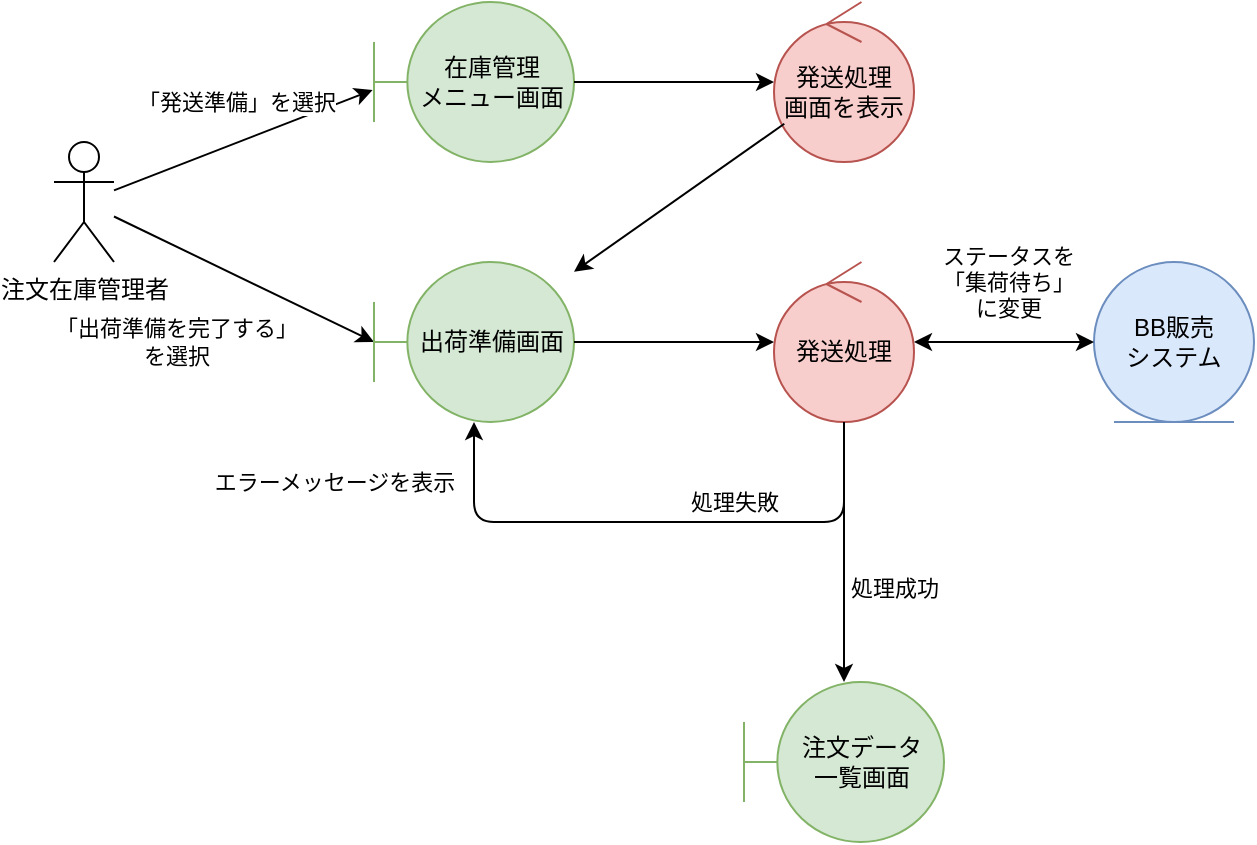 <mxfile>
    <diagram id="cugUsBRw9R_G6k15aubC" name="ページ1">
        <mxGraphModel dx="509" dy="419" grid="1" gridSize="10" guides="1" tooltips="1" connect="1" arrows="1" fold="1" page="1" pageScale="1" pageWidth="827" pageHeight="1169" math="0" shadow="0">
            <root>
                <mxCell id="0"/>
                <mxCell id="1" parent="0"/>
                <mxCell id="2" value="注文在庫管理者" style="shape=umlActor;verticalLabelPosition=bottom;verticalAlign=top;html=1;" parent="1" vertex="1">
                    <mxGeometry x="60" y="90" width="30" height="60" as="geometry"/>
                </mxCell>
                <mxCell id="3" value="在庫管理&lt;div&gt;メニュー画面&lt;/div&gt;" style="shape=umlBoundary;whiteSpace=wrap;html=1;fillColor=#d5e8d4;strokeColor=#82b366;" parent="1" vertex="1">
                    <mxGeometry x="220" y="20" width="100" height="80" as="geometry"/>
                </mxCell>
                <mxCell id="7" value="" style="endArrow=classic;html=1;entryX=0;entryY=0.5;entryDx=0;entryDy=0;entryPerimeter=0;" parent="1" source="2" target="14" edge="1">
                    <mxGeometry width="50" height="50" relative="1" as="geometry">
                        <mxPoint x="635" y="130" as="sourcePoint"/>
                        <mxPoint x="150" y="270" as="targetPoint"/>
                    </mxGeometry>
                </mxCell>
                <mxCell id="18" value="「出荷準備を完了する」&lt;div&gt;を選択&lt;/div&gt;" style="edgeLabel;html=1;align=center;verticalAlign=middle;resizable=0;points=[];" parent="7" vertex="1" connectable="0">
                    <mxGeometry x="-0.107" y="-1" relative="1" as="geometry">
                        <mxPoint x="-27" y="34" as="offset"/>
                    </mxGeometry>
                </mxCell>
                <mxCell id="8" value="" style="endArrow=classic;html=1;entryX=-0.007;entryY=0.55;entryDx=0;entryDy=0;entryPerimeter=0;" parent="1" source="2" target="3" edge="1">
                    <mxGeometry width="50" height="50" relative="1" as="geometry">
                        <mxPoint x="170" y="160" as="sourcePoint"/>
                        <mxPoint x="695" y="90" as="targetPoint"/>
                    </mxGeometry>
                </mxCell>
                <mxCell id="9" value="「発送準備」を選択" style="edgeLabel;html=1;align=center;verticalAlign=middle;resizable=0;points=[];" parent="8" vertex="1" connectable="0">
                    <mxGeometry x="-0.018" relative="1" as="geometry">
                        <mxPoint x="-3" y="-20" as="offset"/>
                    </mxGeometry>
                </mxCell>
                <mxCell id="11" value="発送処理&lt;div&gt;画面を表示&lt;/div&gt;" style="ellipse;shape=umlControl;whiteSpace=wrap;html=1;fillColor=#f8cecc;strokeColor=#b85450;" parent="1" vertex="1">
                    <mxGeometry x="420" y="20" width="70" height="80" as="geometry"/>
                </mxCell>
                <mxCell id="12" value="" style="endArrow=classic;html=1;" parent="1" source="3" target="11" edge="1">
                    <mxGeometry width="50" height="50" relative="1" as="geometry">
                        <mxPoint x="645" y="140" as="sourcePoint"/>
                        <mxPoint x="695" y="90" as="targetPoint"/>
                    </mxGeometry>
                </mxCell>
                <mxCell id="14" value="&lt;div&gt;出荷準備画面&lt;/div&gt;" style="shape=umlBoundary;whiteSpace=wrap;html=1;fillColor=#d5e8d4;strokeColor=#82b366;" parent="1" vertex="1">
                    <mxGeometry x="220" y="150" width="100" height="80" as="geometry"/>
                </mxCell>
                <mxCell id="16" value="" style="endArrow=classic;html=1;" parent="1" edge="1" target="29" source="19">
                    <mxGeometry width="50" height="50" relative="1" as="geometry">
                        <mxPoint x="645" y="140" as="sourcePoint"/>
                        <mxPoint x="490" y="350" as="targetPoint"/>
                    </mxGeometry>
                </mxCell>
                <mxCell id="30" value="処理成功" style="edgeLabel;html=1;align=center;verticalAlign=middle;resizable=0;points=[];" vertex="1" connectable="0" parent="16">
                    <mxGeometry x="0.277" y="-4" relative="1" as="geometry">
                        <mxPoint x="29" as="offset"/>
                    </mxGeometry>
                </mxCell>
                <mxCell id="17" value="" style="endArrow=classic;html=1;" parent="1" source="11" target="14" edge="1">
                    <mxGeometry width="50" height="50" relative="1" as="geometry">
                        <mxPoint x="655" y="150" as="sourcePoint"/>
                        <mxPoint x="705" y="100" as="targetPoint"/>
                    </mxGeometry>
                </mxCell>
                <mxCell id="19" value="発送処理" style="ellipse;shape=umlControl;whiteSpace=wrap;html=1;fillColor=#f8cecc;strokeColor=#b85450;" vertex="1" parent="1">
                    <mxGeometry x="420" y="150" width="70" height="80" as="geometry"/>
                </mxCell>
                <mxCell id="20" value="" style="endArrow=classic;html=1;" edge="1" parent="1" source="14" target="19">
                    <mxGeometry width="50" height="50" relative="1" as="geometry">
                        <mxPoint x="655" y="150" as="sourcePoint"/>
                        <mxPoint x="705" y="100" as="targetPoint"/>
                    </mxGeometry>
                </mxCell>
                <mxCell id="22" value="BB販売&lt;div&gt;システム&lt;/div&gt;" style="ellipse;shape=umlEntity;whiteSpace=wrap;html=1;fillColor=#dae8fc;strokeColor=#6c8ebf;" vertex="1" parent="1">
                    <mxGeometry x="580" y="150" width="80" height="80" as="geometry"/>
                </mxCell>
                <mxCell id="23" value="" style="endArrow=classic;startArrow=classic;html=1;" edge="1" parent="1" source="22" target="19">
                    <mxGeometry width="50" height="50" relative="1" as="geometry">
                        <mxPoint x="380" y="210" as="sourcePoint"/>
                        <mxPoint x="430" y="160" as="targetPoint"/>
                    </mxGeometry>
                </mxCell>
                <mxCell id="24" value="ステータスを&lt;div&gt;「集荷待ち」&lt;/div&gt;&lt;div&gt;に変更&lt;/div&gt;" style="edgeLabel;html=1;align=center;verticalAlign=middle;resizable=0;points=[];" vertex="1" connectable="0" parent="23">
                    <mxGeometry x="-0.044" y="4" relative="1" as="geometry">
                        <mxPoint y="-34" as="offset"/>
                    </mxGeometry>
                </mxCell>
                <mxCell id="26" value="" style="endArrow=classic;html=1;" edge="1" parent="1" source="19" target="14">
                    <mxGeometry width="50" height="50" relative="1" as="geometry">
                        <mxPoint x="340" y="310" as="sourcePoint"/>
                        <mxPoint x="330" y="280" as="targetPoint"/>
                        <Array as="points">
                            <mxPoint x="455" y="280"/>
                            <mxPoint x="370" y="280"/>
                            <mxPoint x="270" y="280"/>
                        </Array>
                    </mxGeometry>
                </mxCell>
                <mxCell id="27" value="処理失敗" style="edgeLabel;html=1;align=center;verticalAlign=middle;resizable=0;points=[];" vertex="1" connectable="0" parent="26">
                    <mxGeometry x="0.06" y="4" relative="1" as="geometry">
                        <mxPoint x="46" y="-14" as="offset"/>
                    </mxGeometry>
                </mxCell>
                <mxCell id="28" value="エラーメッセージを表示" style="edgeLabel;html=1;align=center;verticalAlign=middle;resizable=0;points=[];" vertex="1" connectable="0" parent="26">
                    <mxGeometry x="0.579" y="-2" relative="1" as="geometry">
                        <mxPoint x="-80" y="-18" as="offset"/>
                    </mxGeometry>
                </mxCell>
                <mxCell id="29" value="&lt;div&gt;注文データ&lt;/div&gt;&lt;div&gt;一覧画面&lt;/div&gt;" style="shape=umlBoundary;whiteSpace=wrap;html=1;fillColor=#d5e8d4;strokeColor=#82b366;" vertex="1" parent="1">
                    <mxGeometry x="405" y="360" width="100" height="80" as="geometry"/>
                </mxCell>
            </root>
        </mxGraphModel>
    </diagram>
</mxfile>